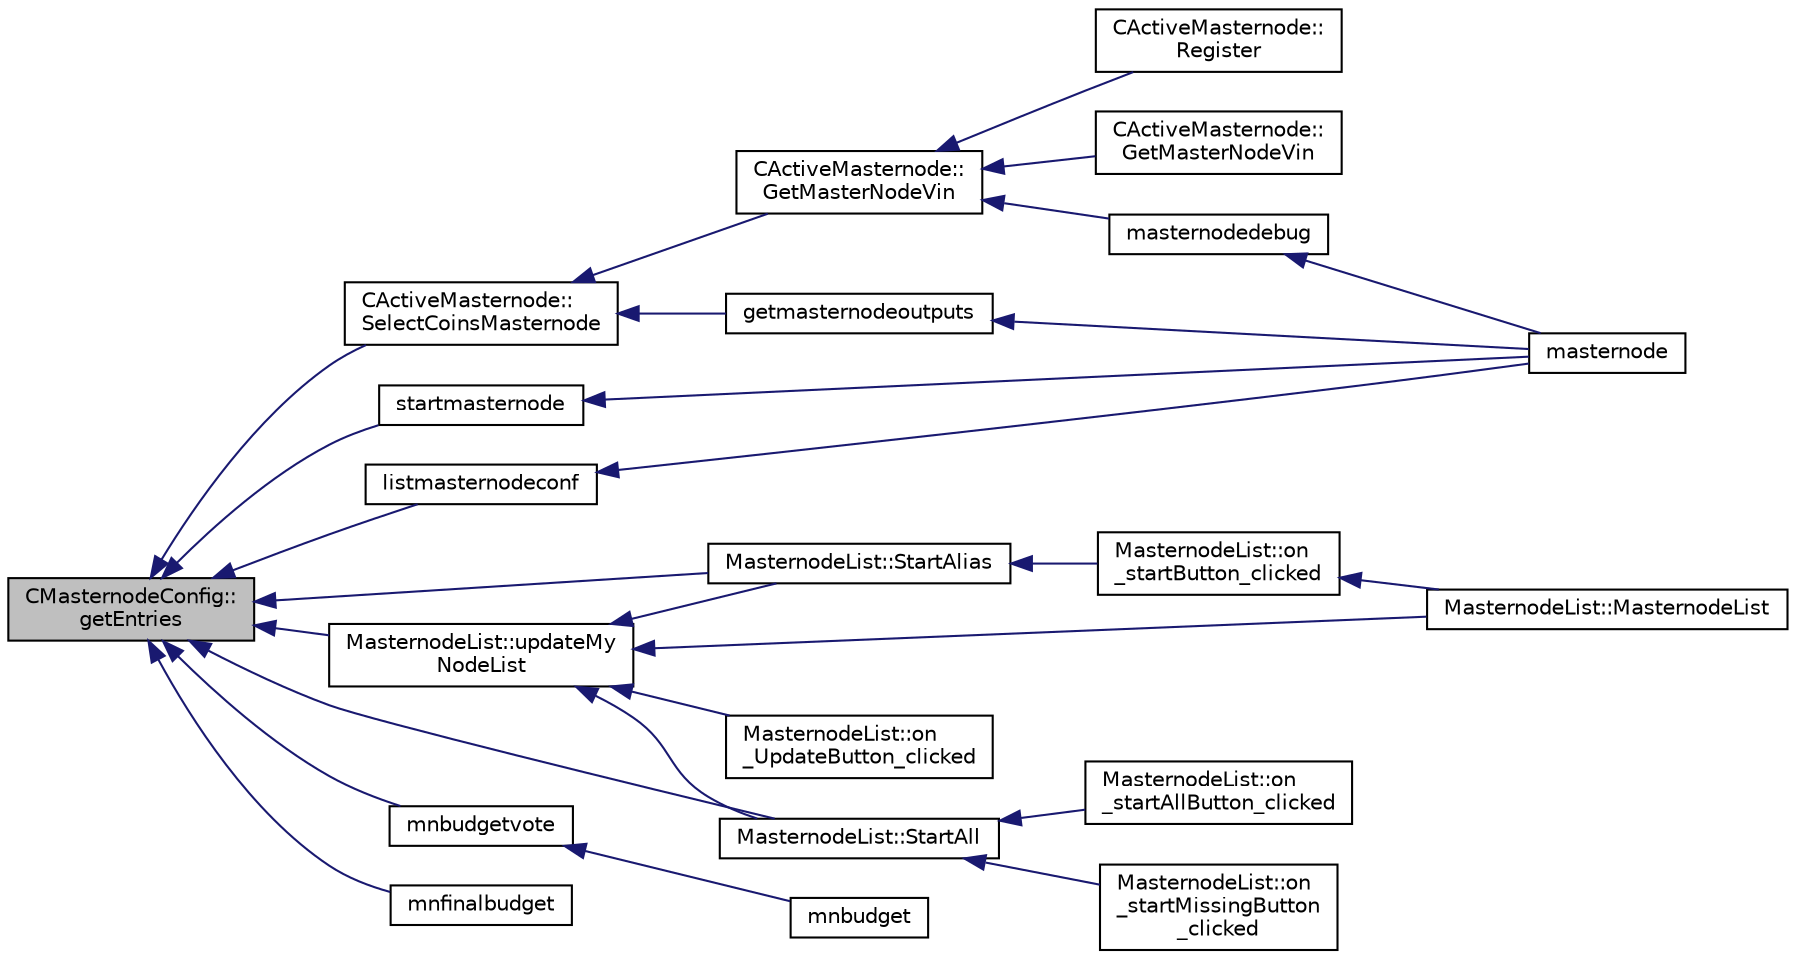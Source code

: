 digraph "CMasternodeConfig::getEntries"
{
  edge [fontname="Helvetica",fontsize="10",labelfontname="Helvetica",labelfontsize="10"];
  node [fontname="Helvetica",fontsize="10",shape=record];
  rankdir="LR";
  Node16 [label="CMasternodeConfig::\lgetEntries",height=0.2,width=0.4,color="black", fillcolor="grey75", style="filled", fontcolor="black"];
  Node16 -> Node17 [dir="back",color="midnightblue",fontsize="10",style="solid",fontname="Helvetica"];
  Node17 [label="CActiveMasternode::\lSelectCoinsMasternode",height=0.2,width=0.4,color="black", fillcolor="white", style="filled",URL="$class_c_active_masternode.html#ac4fc5fb1681bf0a0f3d30e706fb0577a"];
  Node17 -> Node18 [dir="back",color="midnightblue",fontsize="10",style="solid",fontname="Helvetica"];
  Node18 [label="CActiveMasternode::\lGetMasterNodeVin",height=0.2,width=0.4,color="black", fillcolor="white", style="filled",URL="$class_c_active_masternode.html#adc93036b86ee9ef6abe5e0b783a51283",tooltip="Get 10000 DIV input that can be used for the Masternode. "];
  Node18 -> Node19 [dir="back",color="midnightblue",fontsize="10",style="solid",fontname="Helvetica"];
  Node19 [label="CActiveMasternode::\lRegister",height=0.2,width=0.4,color="black", fillcolor="white", style="filled",URL="$class_c_active_masternode.html#a99e26870efec1ea98738cda1a5a85702",tooltip="Register remote Masternode. "];
  Node18 -> Node20 [dir="back",color="midnightblue",fontsize="10",style="solid",fontname="Helvetica"];
  Node20 [label="CActiveMasternode::\lGetMasterNodeVin",height=0.2,width=0.4,color="black", fillcolor="white", style="filled",URL="$class_c_active_masternode.html#af9f32ec3d13b161d6a89839dab17b154",tooltip="Get 10000 DIV input that can be used for the Masternode. "];
  Node18 -> Node21 [dir="back",color="midnightblue",fontsize="10",style="solid",fontname="Helvetica"];
  Node21 [label="masternodedebug",height=0.2,width=0.4,color="black", fillcolor="white", style="filled",URL="$rpcmasternode_8cpp.html#a8522c187a75142b1b267edca0734238c"];
  Node21 -> Node22 [dir="back",color="midnightblue",fontsize="10",style="solid",fontname="Helvetica"];
  Node22 [label="masternode",height=0.2,width=0.4,color="black", fillcolor="white", style="filled",URL="$rpcmasternode_8cpp.html#a30609e443aeb47c29ed0878d16b1b5e1"];
  Node17 -> Node23 [dir="back",color="midnightblue",fontsize="10",style="solid",fontname="Helvetica"];
  Node23 [label="getmasternodeoutputs",height=0.2,width=0.4,color="black", fillcolor="white", style="filled",URL="$rpcmasternode_8cpp.html#ab5b7e62bb3fb0e2a7a325520273f3bf5"];
  Node23 -> Node22 [dir="back",color="midnightblue",fontsize="10",style="solid",fontname="Helvetica"];
  Node16 -> Node24 [dir="back",color="midnightblue",fontsize="10",style="solid",fontname="Helvetica"];
  Node24 [label="MasternodeList::StartAlias",height=0.2,width=0.4,color="black", fillcolor="white", style="filled",URL="$class_masternode_list.html#ab3a42d1c66f3b28e9843335d8ce0178d"];
  Node24 -> Node25 [dir="back",color="midnightblue",fontsize="10",style="solid",fontname="Helvetica"];
  Node25 [label="MasternodeList::on\l_startButton_clicked",height=0.2,width=0.4,color="black", fillcolor="white", style="filled",URL="$class_masternode_list.html#a4370755b1dcdbf4a9396108c2b7ae76a"];
  Node25 -> Node26 [dir="back",color="midnightblue",fontsize="10",style="solid",fontname="Helvetica"];
  Node26 [label="MasternodeList::MasternodeList",height=0.2,width=0.4,color="black", fillcolor="white", style="filled",URL="$class_masternode_list.html#a341c2ce3e55eecb90f8733c72af375c4"];
  Node16 -> Node27 [dir="back",color="midnightblue",fontsize="10",style="solid",fontname="Helvetica"];
  Node27 [label="MasternodeList::StartAll",height=0.2,width=0.4,color="black", fillcolor="white", style="filled",URL="$class_masternode_list.html#a0ebd5301adf7567e6a82550ba6d02ccc"];
  Node27 -> Node28 [dir="back",color="midnightblue",fontsize="10",style="solid",fontname="Helvetica"];
  Node28 [label="MasternodeList::on\l_startAllButton_clicked",height=0.2,width=0.4,color="black", fillcolor="white", style="filled",URL="$class_masternode_list.html#a12e7d7a66cc6ce787fb5de9babfd7358"];
  Node27 -> Node29 [dir="back",color="midnightblue",fontsize="10",style="solid",fontname="Helvetica"];
  Node29 [label="MasternodeList::on\l_startMissingButton\l_clicked",height=0.2,width=0.4,color="black", fillcolor="white", style="filled",URL="$class_masternode_list.html#a559cf1011eede788d0416c7390e25145"];
  Node16 -> Node30 [dir="back",color="midnightblue",fontsize="10",style="solid",fontname="Helvetica"];
  Node30 [label="MasternodeList::updateMy\lNodeList",height=0.2,width=0.4,color="black", fillcolor="white", style="filled",URL="$class_masternode_list.html#abfb8462c699669f75f7a8005089bdb0a"];
  Node30 -> Node26 [dir="back",color="midnightblue",fontsize="10",style="solid",fontname="Helvetica"];
  Node30 -> Node24 [dir="back",color="midnightblue",fontsize="10",style="solid",fontname="Helvetica"];
  Node30 -> Node27 [dir="back",color="midnightblue",fontsize="10",style="solid",fontname="Helvetica"];
  Node30 -> Node31 [dir="back",color="midnightblue",fontsize="10",style="solid",fontname="Helvetica"];
  Node31 [label="MasternodeList::on\l_UpdateButton_clicked",height=0.2,width=0.4,color="black", fillcolor="white", style="filled",URL="$class_masternode_list.html#ac16494ee5cfb2ac1dfed8af6e5b8f443"];
  Node16 -> Node32 [dir="back",color="midnightblue",fontsize="10",style="solid",fontname="Helvetica"];
  Node32 [label="mnbudgetvote",height=0.2,width=0.4,color="black", fillcolor="white", style="filled",URL="$rpcmasternode-budget_8cpp.html#a56da074ff2f33c0ef53bb451c67c0761"];
  Node32 -> Node33 [dir="back",color="midnightblue",fontsize="10",style="solid",fontname="Helvetica"];
  Node33 [label="mnbudget",height=0.2,width=0.4,color="black", fillcolor="white", style="filled",URL="$rpcmasternode-budget_8cpp.html#aeabbf924be4d2ce4bedb28a394e1fc6b"];
  Node16 -> Node34 [dir="back",color="midnightblue",fontsize="10",style="solid",fontname="Helvetica"];
  Node34 [label="mnfinalbudget",height=0.2,width=0.4,color="black", fillcolor="white", style="filled",URL="$rpcmasternode-budget_8cpp.html#a9377cde49f5b62904aafb46d7d3c5e7c"];
  Node16 -> Node35 [dir="back",color="midnightblue",fontsize="10",style="solid",fontname="Helvetica"];
  Node35 [label="startmasternode",height=0.2,width=0.4,color="black", fillcolor="white", style="filled",URL="$rpcmasternode_8cpp.html#ab37c9f565d5d9dbb3e695422e3474b00"];
  Node35 -> Node22 [dir="back",color="midnightblue",fontsize="10",style="solid",fontname="Helvetica"];
  Node16 -> Node36 [dir="back",color="midnightblue",fontsize="10",style="solid",fontname="Helvetica"];
  Node36 [label="listmasternodeconf",height=0.2,width=0.4,color="black", fillcolor="white", style="filled",URL="$rpcmasternode_8cpp.html#ad8fbd361c989e66315792a0dbea58ddb"];
  Node36 -> Node22 [dir="back",color="midnightblue",fontsize="10",style="solid",fontname="Helvetica"];
}
